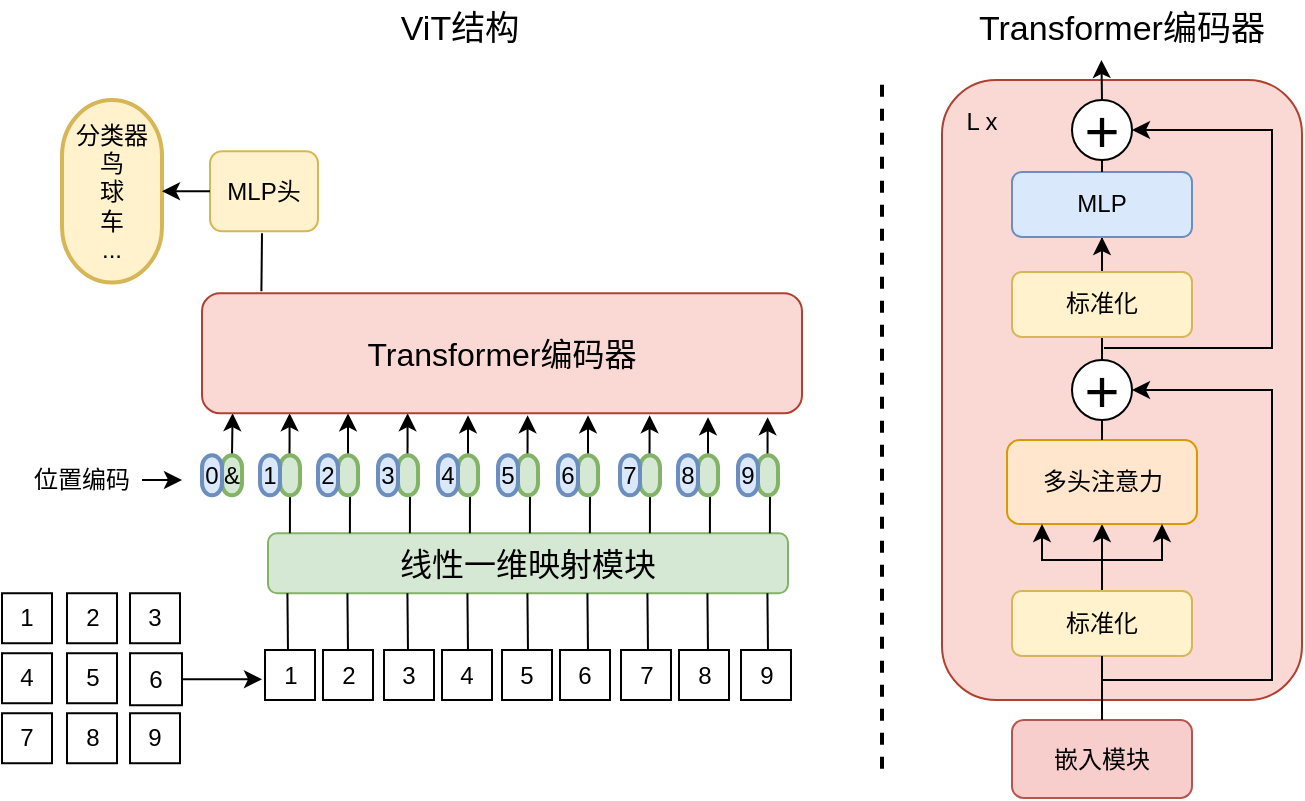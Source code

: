<mxfile version="24.4.13" type="github">
  <diagram name="第 1 页" id="t-M5mvXXAjaN3oaabFG6">
    <mxGraphModel dx="1011" dy="526" grid="1" gridSize="10" guides="1" tooltips="1" connect="1" arrows="1" fold="1" page="1" pageScale="1" pageWidth="827" pageHeight="1169" math="0" shadow="0">
      <root>
        <mxCell id="0" />
        <mxCell id="1" parent="0" />
        <mxCell id="v2qw4ZrpLCTdR5esXD4c-117" value="" style="rounded=1;whiteSpace=wrap;html=1;fillColor=#fad9d5;strokeColor=#ae4132;" vertex="1" parent="1">
          <mxGeometry x="490" y="150" width="180" height="310" as="geometry" />
        </mxCell>
        <mxCell id="v2qw4ZrpLCTdR5esXD4c-55" style="edgeStyle=orthogonalEdgeStyle;rounded=0;orthogonalLoop=1;jettySize=auto;html=1;exitX=0;exitY=0.5;exitDx=0;exitDy=0;exitPerimeter=0;entryX=0.051;entryY=1;entryDx=0;entryDy=0;entryPerimeter=0;" edge="1" parent="1" source="v2qw4ZrpLCTdR5esXD4c-49" target="v2qw4ZrpLCTdR5esXD4c-51">
          <mxGeometry relative="1" as="geometry" />
        </mxCell>
        <mxCell id="v2qw4ZrpLCTdR5esXD4c-57" style="edgeStyle=orthogonalEdgeStyle;rounded=0;orthogonalLoop=1;jettySize=auto;html=1;exitX=0;exitY=0.5;exitDx=0;exitDy=0;exitPerimeter=0;entryX=0.051;entryY=1;entryDx=0;entryDy=0;entryPerimeter=0;" edge="1" parent="1">
          <mxGeometry relative="1" as="geometry">
            <mxPoint x="163.76" y="337.62" as="sourcePoint" />
            <mxPoint x="163.76" y="316.62" as="targetPoint" />
            <Array as="points">
              <mxPoint x="163.76" y="316.62" />
            </Array>
          </mxGeometry>
        </mxCell>
        <mxCell id="v2qw4ZrpLCTdR5esXD4c-60" style="edgeStyle=orthogonalEdgeStyle;rounded=0;orthogonalLoop=1;jettySize=auto;html=1;exitX=0;exitY=0.5;exitDx=0;exitDy=0;exitPerimeter=0;entryX=0.051;entryY=1;entryDx=0;entryDy=0;entryPerimeter=0;" edge="1" parent="1">
          <mxGeometry relative="1" as="geometry">
            <mxPoint x="193" y="337.62" as="sourcePoint" />
            <mxPoint x="193" y="316.62" as="targetPoint" />
          </mxGeometry>
        </mxCell>
        <mxCell id="v2qw4ZrpLCTdR5esXD4c-61" style="edgeStyle=orthogonalEdgeStyle;rounded=0;orthogonalLoop=1;jettySize=auto;html=1;exitX=0;exitY=0.5;exitDx=0;exitDy=0;exitPerimeter=0;entryX=0.051;entryY=1;entryDx=0;entryDy=0;entryPerimeter=0;" edge="1" parent="1">
          <mxGeometry relative="1" as="geometry">
            <mxPoint x="222.76" y="337.62" as="sourcePoint" />
            <mxPoint x="222.76" y="316.62" as="targetPoint" />
            <Array as="points">
              <mxPoint x="222.76" y="316.62" />
            </Array>
          </mxGeometry>
        </mxCell>
        <mxCell id="v2qw4ZrpLCTdR5esXD4c-62" style="edgeStyle=orthogonalEdgeStyle;rounded=0;orthogonalLoop=1;jettySize=auto;html=1;exitX=0;exitY=0.5;exitDx=0;exitDy=0;exitPerimeter=0;entryX=0.051;entryY=1;entryDx=0;entryDy=0;entryPerimeter=0;" edge="1" parent="1">
          <mxGeometry relative="1" as="geometry">
            <mxPoint x="253" y="338.62" as="sourcePoint" />
            <mxPoint x="253" y="317.62" as="targetPoint" />
          </mxGeometry>
        </mxCell>
        <mxCell id="v2qw4ZrpLCTdR5esXD4c-63" style="edgeStyle=orthogonalEdgeStyle;rounded=0;orthogonalLoop=1;jettySize=auto;html=1;exitX=0;exitY=0.5;exitDx=0;exitDy=0;exitPerimeter=0;entryX=0.051;entryY=1;entryDx=0;entryDy=0;entryPerimeter=0;" edge="1" parent="1">
          <mxGeometry relative="1" as="geometry">
            <mxPoint x="282.76" y="338.62" as="sourcePoint" />
            <mxPoint x="282.76" y="317.62" as="targetPoint" />
            <Array as="points">
              <mxPoint x="282.76" y="317.62" />
            </Array>
          </mxGeometry>
        </mxCell>
        <mxCell id="v2qw4ZrpLCTdR5esXD4c-76" style="edgeStyle=orthogonalEdgeStyle;rounded=0;orthogonalLoop=1;jettySize=auto;html=1;exitX=0;exitY=0.5;exitDx=0;exitDy=0;exitPerimeter=0;entryX=0.051;entryY=1;entryDx=0;entryDy=0;entryPerimeter=0;" edge="1" parent="1">
          <mxGeometry relative="1" as="geometry">
            <mxPoint x="313" y="338.62" as="sourcePoint" />
            <mxPoint x="313" y="317.62" as="targetPoint" />
          </mxGeometry>
        </mxCell>
        <mxCell id="v2qw4ZrpLCTdR5esXD4c-77" style="edgeStyle=orthogonalEdgeStyle;rounded=0;orthogonalLoop=1;jettySize=auto;html=1;exitX=0;exitY=0.5;exitDx=0;exitDy=0;exitPerimeter=0;entryX=0.051;entryY=1;entryDx=0;entryDy=0;entryPerimeter=0;" edge="1" parent="1">
          <mxGeometry relative="1" as="geometry">
            <mxPoint x="343.76" y="338.62" as="sourcePoint" />
            <mxPoint x="343.76" y="317.62" as="targetPoint" />
            <Array as="points">
              <mxPoint x="343.76" y="317.62" />
            </Array>
          </mxGeometry>
        </mxCell>
        <mxCell id="v2qw4ZrpLCTdR5esXD4c-78" style="edgeStyle=orthogonalEdgeStyle;rounded=0;orthogonalLoop=1;jettySize=auto;html=1;exitX=0;exitY=0.5;exitDx=0;exitDy=0;exitPerimeter=0;entryX=0.051;entryY=1;entryDx=0;entryDy=0;entryPerimeter=0;" edge="1" parent="1">
          <mxGeometry relative="1" as="geometry">
            <mxPoint x="373" y="339.62" as="sourcePoint" />
            <mxPoint x="373" y="318.62" as="targetPoint" />
          </mxGeometry>
        </mxCell>
        <mxCell id="v2qw4ZrpLCTdR5esXD4c-79" style="edgeStyle=orthogonalEdgeStyle;rounded=0;orthogonalLoop=1;jettySize=auto;html=1;exitX=0;exitY=0.5;exitDx=0;exitDy=0;exitPerimeter=0;entryX=0.051;entryY=1;entryDx=0;entryDy=0;entryPerimeter=0;" edge="1" parent="1">
          <mxGeometry relative="1" as="geometry">
            <mxPoint x="402.76" y="339.62" as="sourcePoint" />
            <mxPoint x="402.76" y="318.62" as="targetPoint" />
            <Array as="points">
              <mxPoint x="402.76" y="318.62" />
            </Array>
          </mxGeometry>
        </mxCell>
        <mxCell id="v2qw4ZrpLCTdR5esXD4c-2" value="&lt;font style=&quot;font-size: 16px;&quot;&gt;线性一维映射模块&lt;/font&gt;" style="rounded=1;whiteSpace=wrap;html=1;fillColor=#d5e8d4;strokeColor=#82b366;" vertex="1" parent="1">
          <mxGeometry x="153" y="376.62" width="260" height="30" as="geometry" />
        </mxCell>
        <mxCell id="v2qw4ZrpLCTdR5esXD4c-3" value="" style="endArrow=none;html=1;rounded=0;entryX=0.054;entryY=1.021;entryDx=0;entryDy=0;entryPerimeter=0;" edge="1" parent="1">
          <mxGeometry width="50" height="50" relative="1" as="geometry">
            <mxPoint x="163" y="436.62" as="sourcePoint" />
            <mxPoint x="162.71" y="406.62" as="targetPoint" />
          </mxGeometry>
        </mxCell>
        <mxCell id="v2qw4ZrpLCTdR5esXD4c-4" value="" style="endArrow=none;html=1;rounded=0;entryX=0.054;entryY=1.021;entryDx=0;entryDy=0;entryPerimeter=0;" edge="1" parent="1">
          <mxGeometry width="50" height="50" relative="1" as="geometry">
            <mxPoint x="193" y="436.62" as="sourcePoint" />
            <mxPoint x="192.71" y="406.62" as="targetPoint" />
          </mxGeometry>
        </mxCell>
        <mxCell id="v2qw4ZrpLCTdR5esXD4c-5" value="" style="endArrow=none;html=1;rounded=0;entryX=0.054;entryY=1.021;entryDx=0;entryDy=0;entryPerimeter=0;" edge="1" parent="1">
          <mxGeometry width="50" height="50" relative="1" as="geometry">
            <mxPoint x="223" y="436.62" as="sourcePoint" />
            <mxPoint x="222.71" y="406.62" as="targetPoint" />
          </mxGeometry>
        </mxCell>
        <mxCell id="v2qw4ZrpLCTdR5esXD4c-6" value="" style="endArrow=none;html=1;rounded=0;entryX=0.054;entryY=1.021;entryDx=0;entryDy=0;entryPerimeter=0;" edge="1" parent="1">
          <mxGeometry width="50" height="50" relative="1" as="geometry">
            <mxPoint x="253" y="436.62" as="sourcePoint" />
            <mxPoint x="252.71" y="406.62" as="targetPoint" />
          </mxGeometry>
        </mxCell>
        <mxCell id="v2qw4ZrpLCTdR5esXD4c-7" value="" style="endArrow=none;html=1;rounded=0;entryX=0.054;entryY=1.021;entryDx=0;entryDy=0;entryPerimeter=0;" edge="1" parent="1">
          <mxGeometry width="50" height="50" relative="1" as="geometry">
            <mxPoint x="283" y="436.62" as="sourcePoint" />
            <mxPoint x="282.71" y="406.62" as="targetPoint" />
          </mxGeometry>
        </mxCell>
        <mxCell id="v2qw4ZrpLCTdR5esXD4c-8" value="" style="endArrow=none;html=1;rounded=0;entryX=0.054;entryY=1.021;entryDx=0;entryDy=0;entryPerimeter=0;" edge="1" parent="1">
          <mxGeometry width="50" height="50" relative="1" as="geometry">
            <mxPoint x="313" y="436.62" as="sourcePoint" />
            <mxPoint x="312.71" y="406.62" as="targetPoint" />
          </mxGeometry>
        </mxCell>
        <mxCell id="v2qw4ZrpLCTdR5esXD4c-9" value="" style="endArrow=none;html=1;rounded=0;entryX=0.054;entryY=1.021;entryDx=0;entryDy=0;entryPerimeter=0;" edge="1" parent="1">
          <mxGeometry width="50" height="50" relative="1" as="geometry">
            <mxPoint x="343" y="436.62" as="sourcePoint" />
            <mxPoint x="342.71" y="406.62" as="targetPoint" />
          </mxGeometry>
        </mxCell>
        <mxCell id="v2qw4ZrpLCTdR5esXD4c-10" value="" style="endArrow=none;html=1;rounded=0;entryX=0.054;entryY=1.021;entryDx=0;entryDy=0;entryPerimeter=0;" edge="1" parent="1">
          <mxGeometry width="50" height="50" relative="1" as="geometry">
            <mxPoint x="373" y="436.62" as="sourcePoint" />
            <mxPoint x="372.71" y="406.62" as="targetPoint" />
          </mxGeometry>
        </mxCell>
        <mxCell id="v2qw4ZrpLCTdR5esXD4c-11" value="" style="endArrow=none;html=1;rounded=0;entryX=0.054;entryY=1.021;entryDx=0;entryDy=0;entryPerimeter=0;" edge="1" parent="1">
          <mxGeometry width="50" height="50" relative="1" as="geometry">
            <mxPoint x="403" y="436.62" as="sourcePoint" />
            <mxPoint x="402.71" y="406.62" as="targetPoint" />
          </mxGeometry>
        </mxCell>
        <mxCell id="v2qw4ZrpLCTdR5esXD4c-15" value="" style="endArrow=none;html=1;rounded=0;" edge="1" parent="1">
          <mxGeometry width="50" height="50" relative="1" as="geometry">
            <mxPoint x="163.95" y="376.62" as="sourcePoint" />
            <mxPoint x="164" y="356.62" as="targetPoint" />
          </mxGeometry>
        </mxCell>
        <mxCell id="v2qw4ZrpLCTdR5esXD4c-16" value="" style="endArrow=none;html=1;rounded=0;" edge="1" parent="1">
          <mxGeometry width="50" height="50" relative="1" as="geometry">
            <mxPoint x="193.95" y="376.62" as="sourcePoint" />
            <mxPoint x="194" y="356.62" as="targetPoint" />
          </mxGeometry>
        </mxCell>
        <mxCell id="v2qw4ZrpLCTdR5esXD4c-17" value="" style="endArrow=none;html=1;rounded=0;" edge="1" parent="1">
          <mxGeometry width="50" height="50" relative="1" as="geometry">
            <mxPoint x="223.95" y="376.62" as="sourcePoint" />
            <mxPoint x="224" y="356.62" as="targetPoint" />
          </mxGeometry>
        </mxCell>
        <mxCell id="v2qw4ZrpLCTdR5esXD4c-18" value="" style="endArrow=none;html=1;rounded=0;" edge="1" parent="1">
          <mxGeometry width="50" height="50" relative="1" as="geometry">
            <mxPoint x="253.95" y="376.62" as="sourcePoint" />
            <mxPoint x="254" y="356.62" as="targetPoint" />
          </mxGeometry>
        </mxCell>
        <mxCell id="v2qw4ZrpLCTdR5esXD4c-19" value="" style="endArrow=none;html=1;rounded=0;" edge="1" parent="1">
          <mxGeometry width="50" height="50" relative="1" as="geometry">
            <mxPoint x="283.95" y="376.62" as="sourcePoint" />
            <mxPoint x="284" y="356.62" as="targetPoint" />
          </mxGeometry>
        </mxCell>
        <mxCell id="v2qw4ZrpLCTdR5esXD4c-20" value="" style="endArrow=none;html=1;rounded=0;" edge="1" parent="1">
          <mxGeometry width="50" height="50" relative="1" as="geometry">
            <mxPoint x="313.95" y="376.62" as="sourcePoint" />
            <mxPoint x="314" y="356.62" as="targetPoint" />
          </mxGeometry>
        </mxCell>
        <mxCell id="v2qw4ZrpLCTdR5esXD4c-21" value="" style="endArrow=none;html=1;rounded=0;" edge="1" parent="1">
          <mxGeometry width="50" height="50" relative="1" as="geometry">
            <mxPoint x="343.95" y="376.62" as="sourcePoint" />
            <mxPoint x="344" y="356.62" as="targetPoint" />
          </mxGeometry>
        </mxCell>
        <mxCell id="v2qw4ZrpLCTdR5esXD4c-22" value="" style="endArrow=none;html=1;rounded=0;" edge="1" parent="1">
          <mxGeometry width="50" height="50" relative="1" as="geometry">
            <mxPoint x="373.95" y="376.62" as="sourcePoint" />
            <mxPoint x="374" y="356.62" as="targetPoint" />
          </mxGeometry>
        </mxCell>
        <mxCell id="v2qw4ZrpLCTdR5esXD4c-23" value="" style="endArrow=none;html=1;rounded=0;" edge="1" parent="1">
          <mxGeometry width="50" height="50" relative="1" as="geometry">
            <mxPoint x="403.95" y="376.62" as="sourcePoint" />
            <mxPoint x="404" y="356.62" as="targetPoint" />
          </mxGeometry>
        </mxCell>
        <mxCell id="v2qw4ZrpLCTdR5esXD4c-25" value="" style="strokeWidth=2;html=1;shape=mxgraph.flowchart.terminator;whiteSpace=wrap;direction=south;fillColor=#d5e8d4;strokeColor=#82b366;" vertex="1" parent="1">
          <mxGeometry x="159" y="337.62" width="10" height="20" as="geometry" />
        </mxCell>
        <mxCell id="v2qw4ZrpLCTdR5esXD4c-26" value="1" style="strokeWidth=2;html=1;shape=mxgraph.flowchart.terminator;whiteSpace=wrap;direction=south;fillColor=#dae8fc;strokeColor=#6c8ebf;" vertex="1" parent="1">
          <mxGeometry x="149" y="337.62" width="10" height="20" as="geometry" />
        </mxCell>
        <mxCell id="v2qw4ZrpLCTdR5esXD4c-27" value="" style="strokeWidth=2;html=1;shape=mxgraph.flowchart.terminator;whiteSpace=wrap;direction=south;fillColor=#d5e8d4;strokeColor=#82b366;" vertex="1" parent="1">
          <mxGeometry x="188" y="337.62" width="10" height="20" as="geometry" />
        </mxCell>
        <mxCell id="v2qw4ZrpLCTdR5esXD4c-28" value="2" style="strokeWidth=2;html=1;shape=mxgraph.flowchart.terminator;whiteSpace=wrap;direction=south;fillColor=#dae8fc;strokeColor=#6c8ebf;" vertex="1" parent="1">
          <mxGeometry x="178" y="337.62" width="10" height="20" as="geometry" />
        </mxCell>
        <mxCell id="v2qw4ZrpLCTdR5esXD4c-29" value="" style="strokeWidth=2;html=1;shape=mxgraph.flowchart.terminator;whiteSpace=wrap;direction=south;fillColor=#d5e8d4;strokeColor=#82b366;" vertex="1" parent="1">
          <mxGeometry x="218" y="337.62" width="10" height="20" as="geometry" />
        </mxCell>
        <mxCell id="v2qw4ZrpLCTdR5esXD4c-30" value="3" style="strokeWidth=2;html=1;shape=mxgraph.flowchart.terminator;whiteSpace=wrap;direction=south;fillColor=#dae8fc;strokeColor=#6c8ebf;" vertex="1" parent="1">
          <mxGeometry x="208" y="337.62" width="10" height="20" as="geometry" />
        </mxCell>
        <mxCell id="v2qw4ZrpLCTdR5esXD4c-31" value="" style="strokeWidth=2;html=1;shape=mxgraph.flowchart.terminator;whiteSpace=wrap;direction=south;fillColor=#d5e8d4;strokeColor=#82b366;" vertex="1" parent="1">
          <mxGeometry x="248" y="337.62" width="10" height="20" as="geometry" />
        </mxCell>
        <mxCell id="v2qw4ZrpLCTdR5esXD4c-32" value="4" style="strokeWidth=2;html=1;shape=mxgraph.flowchart.terminator;whiteSpace=wrap;direction=south;fillColor=#dae8fc;strokeColor=#6c8ebf;" vertex="1" parent="1">
          <mxGeometry x="238" y="337.62" width="10" height="20" as="geometry" />
        </mxCell>
        <mxCell id="v2qw4ZrpLCTdR5esXD4c-33" value="" style="strokeWidth=2;html=1;shape=mxgraph.flowchart.terminator;whiteSpace=wrap;direction=south;fillColor=#d5e8d4;strokeColor=#82b366;" vertex="1" parent="1">
          <mxGeometry x="278" y="337.62" width="10" height="20" as="geometry" />
        </mxCell>
        <mxCell id="v2qw4ZrpLCTdR5esXD4c-34" value="5" style="strokeWidth=2;html=1;shape=mxgraph.flowchart.terminator;whiteSpace=wrap;direction=south;fillColor=#dae8fc;strokeColor=#6c8ebf;" vertex="1" parent="1">
          <mxGeometry x="268" y="337.62" width="10" height="20" as="geometry" />
        </mxCell>
        <mxCell id="v2qw4ZrpLCTdR5esXD4c-35" value="" style="strokeWidth=2;html=1;shape=mxgraph.flowchart.terminator;whiteSpace=wrap;direction=south;fillColor=#d5e8d4;strokeColor=#82b366;" vertex="1" parent="1">
          <mxGeometry x="308" y="337.62" width="10" height="20" as="geometry" />
        </mxCell>
        <mxCell id="v2qw4ZrpLCTdR5esXD4c-36" value="6" style="strokeWidth=2;html=1;shape=mxgraph.flowchart.terminator;whiteSpace=wrap;direction=south;fillColor=#dae8fc;strokeColor=#6c8ebf;" vertex="1" parent="1">
          <mxGeometry x="298" y="337.62" width="10" height="20" as="geometry" />
        </mxCell>
        <mxCell id="v2qw4ZrpLCTdR5esXD4c-37" value="" style="strokeWidth=2;html=1;shape=mxgraph.flowchart.terminator;whiteSpace=wrap;direction=south;fillColor=#d5e8d4;strokeColor=#82b366;" vertex="1" parent="1">
          <mxGeometry x="339" y="337.62" width="10" height="20" as="geometry" />
        </mxCell>
        <mxCell id="v2qw4ZrpLCTdR5esXD4c-38" value="7" style="strokeWidth=2;html=1;shape=mxgraph.flowchart.terminator;whiteSpace=wrap;direction=south;fillColor=#dae8fc;strokeColor=#6c8ebf;" vertex="1" parent="1">
          <mxGeometry x="329" y="337.62" width="10" height="20" as="geometry" />
        </mxCell>
        <mxCell id="v2qw4ZrpLCTdR5esXD4c-42" value="" style="strokeWidth=2;html=1;shape=mxgraph.flowchart.terminator;whiteSpace=wrap;direction=south;fillColor=#d5e8d4;strokeColor=#82b366;" vertex="1" parent="1">
          <mxGeometry x="368" y="337.62" width="10" height="20" as="geometry" />
        </mxCell>
        <mxCell id="v2qw4ZrpLCTdR5esXD4c-43" value="8" style="strokeWidth=2;html=1;shape=mxgraph.flowchart.terminator;whiteSpace=wrap;direction=south;fillColor=#dae8fc;strokeColor=#6c8ebf;" vertex="1" parent="1">
          <mxGeometry x="358" y="337.62" width="10" height="20" as="geometry" />
        </mxCell>
        <mxCell id="v2qw4ZrpLCTdR5esXD4c-44" value="" style="strokeWidth=2;html=1;shape=mxgraph.flowchart.terminator;whiteSpace=wrap;direction=south;fillColor=#d5e8d4;strokeColor=#82b366;" vertex="1" parent="1">
          <mxGeometry x="398" y="337.62" width="10" height="20" as="geometry" />
        </mxCell>
        <mxCell id="v2qw4ZrpLCTdR5esXD4c-45" value="9" style="strokeWidth=2;html=1;shape=mxgraph.flowchart.terminator;whiteSpace=wrap;direction=south;fillColor=#dae8fc;strokeColor=#6c8ebf;" vertex="1" parent="1">
          <mxGeometry x="388" y="337.62" width="10" height="20" as="geometry" />
        </mxCell>
        <mxCell id="v2qw4ZrpLCTdR5esXD4c-49" value="&amp;amp;" style="strokeWidth=2;html=1;shape=mxgraph.flowchart.terminator;whiteSpace=wrap;direction=south;fillColor=#d5e8d4;strokeColor=#82b366;" vertex="1" parent="1">
          <mxGeometry x="130" y="337.62" width="10" height="20" as="geometry" />
        </mxCell>
        <mxCell id="v2qw4ZrpLCTdR5esXD4c-50" value="0" style="strokeWidth=2;html=1;shape=mxgraph.flowchart.terminator;whiteSpace=wrap;direction=south;fillColor=#dae8fc;strokeColor=#6c8ebf;" vertex="1" parent="1">
          <mxGeometry x="120" y="337.62" width="10" height="20" as="geometry" />
        </mxCell>
        <mxCell id="v2qw4ZrpLCTdR5esXD4c-51" value="&lt;font style=&quot;font-size: 16px;&quot;&gt;Transformer编码器&lt;/font&gt;" style="rounded=1;whiteSpace=wrap;html=1;fillColor=#fad9d5;strokeColor=#ae4132;" vertex="1" parent="1">
          <mxGeometry x="120" y="256.62" width="300" height="60" as="geometry" />
        </mxCell>
        <mxCell id="v2qw4ZrpLCTdR5esXD4c-80" value="" style="endArrow=none;html=1;rounded=0;exitX=0.099;exitY=-0.016;exitDx=0;exitDy=0;exitPerimeter=0;" edge="1" parent="1" source="v2qw4ZrpLCTdR5esXD4c-51">
          <mxGeometry width="50" height="50" relative="1" as="geometry">
            <mxPoint x="110" y="216.62" as="sourcePoint" />
            <mxPoint x="150" y="226.62" as="targetPoint" />
          </mxGeometry>
        </mxCell>
        <mxCell id="v2qw4ZrpLCTdR5esXD4c-81" value="MLP头" style="rounded=1;whiteSpace=wrap;html=1;fillColor=#fff2cc;strokeColor=#d6b656;" vertex="1" parent="1">
          <mxGeometry x="124" y="185.62" width="54" height="40" as="geometry" />
        </mxCell>
        <mxCell id="v2qw4ZrpLCTdR5esXD4c-84" value="分类器&lt;div&gt;鸟&lt;/div&gt;&lt;div&gt;球&lt;/div&gt;&lt;div&gt;车&lt;/div&gt;&lt;div&gt;...&lt;/div&gt;" style="strokeWidth=2;html=1;shape=mxgraph.flowchart.terminator;whiteSpace=wrap;direction=south;fillColor=#fff2cc;strokeColor=#d6b656;" vertex="1" parent="1">
          <mxGeometry x="50" y="160" width="50" height="91.25" as="geometry" />
        </mxCell>
        <mxCell id="v2qw4ZrpLCTdR5esXD4c-86" style="edgeStyle=orthogonalEdgeStyle;rounded=0;orthogonalLoop=1;jettySize=auto;html=1;exitX=0;exitY=0.5;exitDx=0;exitDy=0;entryX=0.5;entryY=0;entryDx=0;entryDy=0;entryPerimeter=0;" edge="1" parent="1" source="v2qw4ZrpLCTdR5esXD4c-81" target="v2qw4ZrpLCTdR5esXD4c-84">
          <mxGeometry relative="1" as="geometry" />
        </mxCell>
        <mxCell id="v2qw4ZrpLCTdR5esXD4c-88" value="" style="endArrow=none;dashed=1;html=1;rounded=0;strokeWidth=2;" edge="1" parent="1">
          <mxGeometry width="50" height="50" relative="1" as="geometry">
            <mxPoint x="460" y="494.38" as="sourcePoint" />
            <mxPoint x="460" y="150" as="targetPoint" />
          </mxGeometry>
        </mxCell>
        <mxCell id="v2qw4ZrpLCTdR5esXD4c-89" value="嵌入模块" style="rounded=1;whiteSpace=wrap;html=1;fillColor=#f8cecc;strokeColor=#b85450;" vertex="1" parent="1">
          <mxGeometry x="525" y="470" width="90" height="39" as="geometry" />
        </mxCell>
        <mxCell id="v2qw4ZrpLCTdR5esXD4c-94" value="" style="edgeStyle=orthogonalEdgeStyle;rounded=0;orthogonalLoop=1;jettySize=auto;html=1;entryX=0.5;entryY=1;entryDx=0;entryDy=0;" edge="1" parent="1" source="v2qw4ZrpLCTdR5esXD4c-91" target="v2qw4ZrpLCTdR5esXD4c-93">
          <mxGeometry relative="1" as="geometry">
            <mxPoint x="570" y="380" as="targetPoint" />
          </mxGeometry>
        </mxCell>
        <mxCell id="v2qw4ZrpLCTdR5esXD4c-91" value="标准化" style="whiteSpace=wrap;html=1;rounded=1;fillColor=#fff2cc;strokeColor=#d6b656;" vertex="1" parent="1">
          <mxGeometry x="525" y="405.5" width="90" height="32.5" as="geometry" />
        </mxCell>
        <mxCell id="v2qw4ZrpLCTdR5esXD4c-93" value="多头注意力" style="whiteSpace=wrap;html=1;rounded=1;fillColor=#ffe6cc;strokeColor=#d79b00;" vertex="1" parent="1">
          <mxGeometry x="522.5" y="330" width="95" height="42" as="geometry" />
        </mxCell>
        <mxCell id="v2qw4ZrpLCTdR5esXD4c-98" value="" style="edgeStyle=orthogonalEdgeStyle;rounded=0;orthogonalLoop=1;jettySize=auto;html=1;entryX=0.5;entryY=1;entryDx=0;entryDy=0;" edge="1" parent="1">
          <mxGeometry relative="1" as="geometry">
            <mxPoint x="570" y="390" as="sourcePoint" />
            <mxPoint x="540" y="372" as="targetPoint" />
            <Array as="points">
              <mxPoint x="540" y="390" />
            </Array>
          </mxGeometry>
        </mxCell>
        <mxCell id="v2qw4ZrpLCTdR5esXD4c-99" value="" style="edgeStyle=orthogonalEdgeStyle;rounded=0;orthogonalLoop=1;jettySize=auto;html=1;entryX=0.5;entryY=1;entryDx=0;entryDy=0;" edge="1" parent="1">
          <mxGeometry relative="1" as="geometry">
            <mxPoint x="570" y="390" as="sourcePoint" />
            <mxPoint x="600" y="372" as="targetPoint" />
            <Array as="points">
              <mxPoint x="600" y="390" />
            </Array>
          </mxGeometry>
        </mxCell>
        <mxCell id="v2qw4ZrpLCTdR5esXD4c-102" value="" style="endArrow=none;html=1;rounded=0;exitX=0.5;exitY=0;exitDx=0;exitDy=0;entryX=0.5;entryY=1;entryDx=0;entryDy=0;" edge="1" parent="1" source="v2qw4ZrpLCTdR5esXD4c-89" target="v2qw4ZrpLCTdR5esXD4c-91">
          <mxGeometry width="50" height="50" relative="1" as="geometry">
            <mxPoint x="655" y="450" as="sourcePoint" />
            <mxPoint x="705" y="400" as="targetPoint" />
          </mxGeometry>
        </mxCell>
        <mxCell id="v2qw4ZrpLCTdR5esXD4c-103" value="" style="endArrow=none;html=1;rounded=0;exitX=0.5;exitY=0;exitDx=0;exitDy=0;entryX=0.5;entryY=1;entryDx=0;entryDy=0;" edge="1" parent="1" source="v2qw4ZrpLCTdR5esXD4c-93" target="v2qw4ZrpLCTdR5esXD4c-104">
          <mxGeometry width="50" height="50" relative="1" as="geometry">
            <mxPoint x="665" y="310" as="sourcePoint" />
            <mxPoint x="570" y="301.0" as="targetPoint" />
          </mxGeometry>
        </mxCell>
        <mxCell id="v2qw4ZrpLCTdR5esXD4c-104" value="+" style="ellipse;whiteSpace=wrap;html=1;aspect=fixed;fontSize=30;" vertex="1" parent="1">
          <mxGeometry x="555" y="290" width="30" height="30" as="geometry" />
        </mxCell>
        <mxCell id="v2qw4ZrpLCTdR5esXD4c-105" value="" style="endArrow=classic;html=1;rounded=0;entryX=1;entryY=0.5;entryDx=0;entryDy=0;" edge="1" parent="1" target="v2qw4ZrpLCTdR5esXD4c-104">
          <mxGeometry width="50" height="50" relative="1" as="geometry">
            <mxPoint x="570" y="450" as="sourcePoint" />
            <mxPoint x="655" y="300" as="targetPoint" />
            <Array as="points">
              <mxPoint x="655" y="450" />
              <mxPoint x="655" y="305" />
            </Array>
          </mxGeometry>
        </mxCell>
        <mxCell id="v2qw4ZrpLCTdR5esXD4c-106" value="" style="endArrow=none;html=1;rounded=0;exitX=0.5;exitY=0;exitDx=0;exitDy=0;entryX=0.5;entryY=1;entryDx=0;entryDy=0;" edge="1" parent="1" source="v2qw4ZrpLCTdR5esXD4c-104" target="v2qw4ZrpLCTdR5esXD4c-107">
          <mxGeometry width="50" height="50" relative="1" as="geometry">
            <mxPoint x="605" y="270" as="sourcePoint" />
            <mxPoint x="570" y="270" as="targetPoint" />
          </mxGeometry>
        </mxCell>
        <mxCell id="v2qw4ZrpLCTdR5esXD4c-112" value="" style="edgeStyle=orthogonalEdgeStyle;rounded=0;orthogonalLoop=1;jettySize=auto;html=1;" edge="1" parent="1" source="v2qw4ZrpLCTdR5esXD4c-107" target="v2qw4ZrpLCTdR5esXD4c-111">
          <mxGeometry relative="1" as="geometry" />
        </mxCell>
        <mxCell id="v2qw4ZrpLCTdR5esXD4c-107" value="标准化" style="whiteSpace=wrap;html=1;rounded=1;fillColor=#fff2cc;strokeColor=#d6b656;" vertex="1" parent="1">
          <mxGeometry x="525" y="246" width="90" height="32.5" as="geometry" />
        </mxCell>
        <mxCell id="v2qw4ZrpLCTdR5esXD4c-111" value="MLP" style="whiteSpace=wrap;html=1;rounded=1;fillColor=#dae8fc;strokeColor=#6c8ebf;" vertex="1" parent="1">
          <mxGeometry x="525" y="196" width="90" height="32.5" as="geometry" />
        </mxCell>
        <mxCell id="v2qw4ZrpLCTdR5esXD4c-116" style="edgeStyle=orthogonalEdgeStyle;rounded=0;orthogonalLoop=1;jettySize=auto;html=1;exitX=0.5;exitY=0;exitDx=0;exitDy=0;" edge="1" parent="1" source="v2qw4ZrpLCTdR5esXD4c-113">
          <mxGeometry relative="1" as="geometry">
            <mxPoint x="569.724" y="140" as="targetPoint" />
          </mxGeometry>
        </mxCell>
        <mxCell id="v2qw4ZrpLCTdR5esXD4c-113" value="+" style="ellipse;whiteSpace=wrap;html=1;aspect=fixed;fontSize=30;" vertex="1" parent="1">
          <mxGeometry x="555" y="160" width="30" height="30" as="geometry" />
        </mxCell>
        <mxCell id="v2qw4ZrpLCTdR5esXD4c-114" value="" style="endArrow=none;html=1;rounded=0;exitX=0.5;exitY=0;exitDx=0;exitDy=0;entryX=0.5;entryY=1;entryDx=0;entryDy=0;" edge="1" parent="1" source="v2qw4ZrpLCTdR5esXD4c-111" target="v2qw4ZrpLCTdR5esXD4c-113">
          <mxGeometry width="50" height="50" relative="1" as="geometry">
            <mxPoint x="635" y="170" as="sourcePoint" />
            <mxPoint x="685" y="120" as="targetPoint" />
          </mxGeometry>
        </mxCell>
        <mxCell id="v2qw4ZrpLCTdR5esXD4c-115" value="" style="endArrow=classic;html=1;rounded=0;entryX=1;entryY=0.5;entryDx=0;entryDy=0;" edge="1" parent="1" target="v2qw4ZrpLCTdR5esXD4c-113">
          <mxGeometry width="50" height="50" relative="1" as="geometry">
            <mxPoint x="571" y="284" as="sourcePoint" />
            <mxPoint x="655" y="160" as="targetPoint" />
            <Array as="points">
              <mxPoint x="655" y="284" />
              <mxPoint x="655" y="175" />
            </Array>
          </mxGeometry>
        </mxCell>
        <mxCell id="v2qw4ZrpLCTdR5esXD4c-119" value="&lt;font style=&quot;font-size: 17px;&quot;&gt;ViT结构&lt;/font&gt;" style="text;html=1;align=center;verticalAlign=middle;whiteSpace=wrap;rounded=0;" vertex="1" parent="1">
          <mxGeometry x="208" y="110" width="82" height="30" as="geometry" />
        </mxCell>
        <mxCell id="v2qw4ZrpLCTdR5esXD4c-120" value="&lt;font style=&quot;font-size: 17px;&quot;&gt;Transformer编码器&lt;/font&gt;" style="text;html=1;align=center;verticalAlign=middle;whiteSpace=wrap;rounded=0;" vertex="1" parent="1">
          <mxGeometry x="490" y="110" width="180" height="30" as="geometry" />
        </mxCell>
        <mxCell id="v2qw4ZrpLCTdR5esXD4c-121" value="1" style="whiteSpace=wrap;html=1;aspect=fixed;" vertex="1" parent="1">
          <mxGeometry x="151.5" y="435" width="25" height="25" as="geometry" />
        </mxCell>
        <mxCell id="v2qw4ZrpLCTdR5esXD4c-131" value="2" style="whiteSpace=wrap;html=1;aspect=fixed;" vertex="1" parent="1">
          <mxGeometry x="180.5" y="435" width="25" height="25" as="geometry" />
        </mxCell>
        <mxCell id="v2qw4ZrpLCTdR5esXD4c-132" value="3" style="whiteSpace=wrap;html=1;aspect=fixed;" vertex="1" parent="1">
          <mxGeometry x="211" y="435" width="25" height="25" as="geometry" />
        </mxCell>
        <mxCell id="v2qw4ZrpLCTdR5esXD4c-133" value="4" style="whiteSpace=wrap;html=1;aspect=fixed;" vertex="1" parent="1">
          <mxGeometry x="240" y="435" width="25" height="25" as="geometry" />
        </mxCell>
        <mxCell id="v2qw4ZrpLCTdR5esXD4c-134" value="5" style="whiteSpace=wrap;html=1;aspect=fixed;" vertex="1" parent="1">
          <mxGeometry x="270" y="435" width="25" height="25" as="geometry" />
        </mxCell>
        <mxCell id="v2qw4ZrpLCTdR5esXD4c-135" value="6" style="whiteSpace=wrap;html=1;aspect=fixed;" vertex="1" parent="1">
          <mxGeometry x="299" y="435" width="25" height="25" as="geometry" />
        </mxCell>
        <mxCell id="v2qw4ZrpLCTdR5esXD4c-136" value="7" style="whiteSpace=wrap;html=1;aspect=fixed;" vertex="1" parent="1">
          <mxGeometry x="329.5" y="435" width="25" height="25" as="geometry" />
        </mxCell>
        <mxCell id="v2qw4ZrpLCTdR5esXD4c-137" value="8" style="whiteSpace=wrap;html=1;aspect=fixed;" vertex="1" parent="1">
          <mxGeometry x="358.5" y="435" width="25" height="25" as="geometry" />
        </mxCell>
        <mxCell id="v2qw4ZrpLCTdR5esXD4c-138" value="9" style="whiteSpace=wrap;html=1;aspect=fixed;" vertex="1" parent="1">
          <mxGeometry x="389.5" y="435" width="25" height="25" as="geometry" />
        </mxCell>
        <mxCell id="v2qw4ZrpLCTdR5esXD4c-139" value="1" style="whiteSpace=wrap;html=1;aspect=fixed;" vertex="1" parent="1">
          <mxGeometry x="20" y="406.62" width="25" height="25" as="geometry" />
        </mxCell>
        <mxCell id="v2qw4ZrpLCTdR5esXD4c-140" value="2" style="whiteSpace=wrap;html=1;aspect=fixed;" vertex="1" parent="1">
          <mxGeometry x="52.5" y="406.62" width="25" height="25" as="geometry" />
        </mxCell>
        <mxCell id="v2qw4ZrpLCTdR5esXD4c-141" value="3" style="whiteSpace=wrap;html=1;aspect=fixed;" vertex="1" parent="1">
          <mxGeometry x="84" y="406.62" width="25" height="25" as="geometry" />
        </mxCell>
        <mxCell id="v2qw4ZrpLCTdR5esXD4c-142" value="4" style="whiteSpace=wrap;html=1;aspect=fixed;" vertex="1" parent="1">
          <mxGeometry x="20" y="436.62" width="25" height="25" as="geometry" />
        </mxCell>
        <mxCell id="v2qw4ZrpLCTdR5esXD4c-143" value="5" style="whiteSpace=wrap;html=1;aspect=fixed;" vertex="1" parent="1">
          <mxGeometry x="52.5" y="436.62" width="25" height="25" as="geometry" />
        </mxCell>
        <mxCell id="v2qw4ZrpLCTdR5esXD4c-149" style="edgeStyle=orthogonalEdgeStyle;rounded=0;orthogonalLoop=1;jettySize=auto;html=1;" edge="1" parent="1" source="v2qw4ZrpLCTdR5esXD4c-144">
          <mxGeometry relative="1" as="geometry">
            <mxPoint x="150" y="449.62" as="targetPoint" />
          </mxGeometry>
        </mxCell>
        <mxCell id="v2qw4ZrpLCTdR5esXD4c-144" value="6" style="whiteSpace=wrap;html=1;aspect=fixed;" vertex="1" parent="1">
          <mxGeometry x="84" y="436.62" width="26" height="26" as="geometry" />
        </mxCell>
        <mxCell id="v2qw4ZrpLCTdR5esXD4c-145" value="7" style="whiteSpace=wrap;html=1;aspect=fixed;" vertex="1" parent="1">
          <mxGeometry x="20" y="466.62" width="25" height="25" as="geometry" />
        </mxCell>
        <mxCell id="v2qw4ZrpLCTdR5esXD4c-146" value="8" style="whiteSpace=wrap;html=1;aspect=fixed;" vertex="1" parent="1">
          <mxGeometry x="52.5" y="466.62" width="25" height="25" as="geometry" />
        </mxCell>
        <mxCell id="v2qw4ZrpLCTdR5esXD4c-147" value="9" style="whiteSpace=wrap;html=1;aspect=fixed;" vertex="1" parent="1">
          <mxGeometry x="84" y="466.62" width="25" height="25" as="geometry" />
        </mxCell>
        <mxCell id="v2qw4ZrpLCTdR5esXD4c-154" style="edgeStyle=orthogonalEdgeStyle;rounded=0;orthogonalLoop=1;jettySize=auto;html=1;" edge="1" parent="1" source="v2qw4ZrpLCTdR5esXD4c-150">
          <mxGeometry relative="1" as="geometry">
            <mxPoint x="110" y="350" as="targetPoint" />
          </mxGeometry>
        </mxCell>
        <mxCell id="v2qw4ZrpLCTdR5esXD4c-150" value="位置编码" style="text;html=1;align=center;verticalAlign=middle;whiteSpace=wrap;rounded=0;" vertex="1" parent="1">
          <mxGeometry x="30" y="335" width="60" height="30" as="geometry" />
        </mxCell>
        <mxCell id="v2qw4ZrpLCTdR5esXD4c-155" value="L x" style="text;html=1;align=center;verticalAlign=middle;whiteSpace=wrap;rounded=0;" vertex="1" parent="1">
          <mxGeometry x="480" y="155.62" width="60" height="30" as="geometry" />
        </mxCell>
      </root>
    </mxGraphModel>
  </diagram>
</mxfile>
